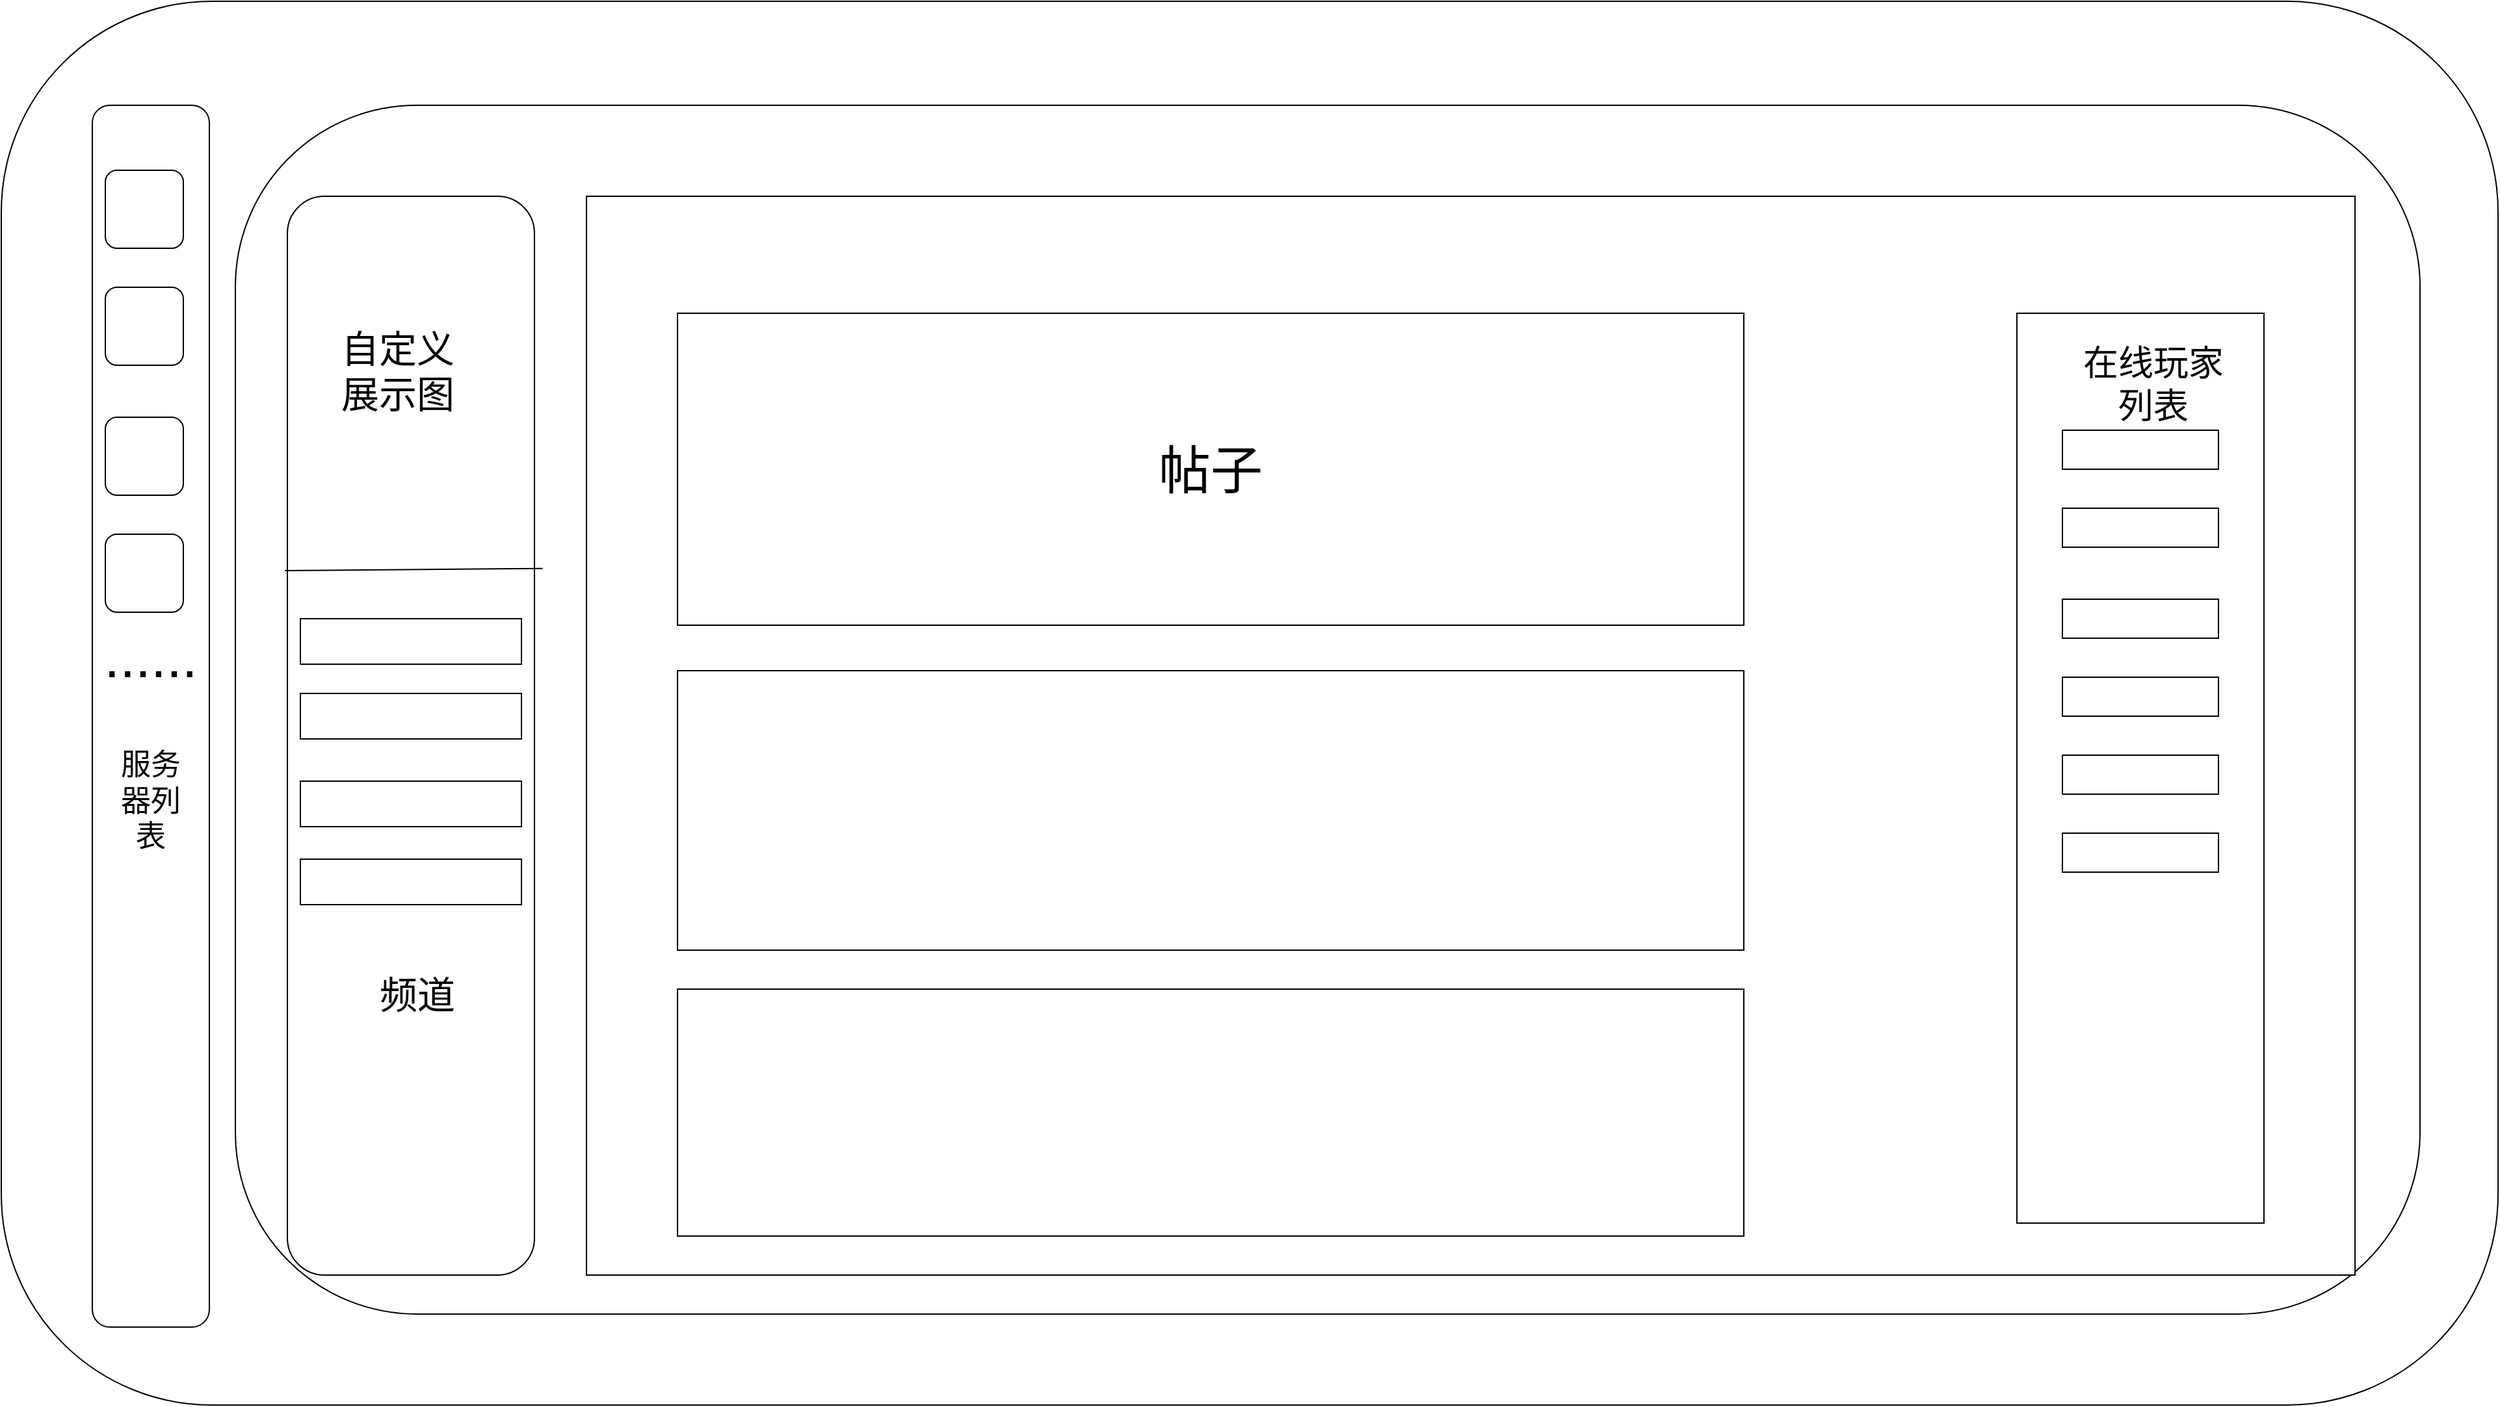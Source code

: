 <mxfile>
    <diagram id="Rycla2uOgZOv4OuO8k2w" name="第 1 页">
        <mxGraphModel dx="1960" dy="1648" grid="1" gridSize="10" guides="1" tooltips="1" connect="1" arrows="1" fold="1" page="1" pageScale="1" pageWidth="827" pageHeight="1169" math="0" shadow="0">
            <root>
                <mxCell id="0"/>
                <mxCell id="1" parent="0"/>
                <mxCell id="2" value="" style="rounded=1;whiteSpace=wrap;html=1;aspect=fixed;" parent="1" vertex="1">
                    <mxGeometry x="240" y="80" width="1920" height="1080" as="geometry"/>
                </mxCell>
                <mxCell id="3" value="" style="rounded=1;whiteSpace=wrap;html=1;" parent="1" vertex="1">
                    <mxGeometry x="310" y="160" width="90" height="940" as="geometry"/>
                </mxCell>
                <mxCell id="4" value="" style="rounded=1;whiteSpace=wrap;html=1;" parent="1" vertex="1">
                    <mxGeometry x="420" y="160" width="1680" height="930" as="geometry"/>
                </mxCell>
                <mxCell id="5" value="" style="rounded=1;whiteSpace=wrap;html=1;" parent="1" vertex="1">
                    <mxGeometry x="320" y="210" width="60" height="60" as="geometry"/>
                </mxCell>
                <mxCell id="6" value="" style="rounded=1;whiteSpace=wrap;html=1;" parent="1" vertex="1">
                    <mxGeometry x="320" y="300" width="60" height="60" as="geometry"/>
                </mxCell>
                <mxCell id="7" value="" style="rounded=1;whiteSpace=wrap;html=1;" parent="1" vertex="1">
                    <mxGeometry x="320" y="400" width="60" height="60" as="geometry"/>
                </mxCell>
                <mxCell id="8" value="" style="rounded=1;whiteSpace=wrap;html=1;" parent="1" vertex="1">
                    <mxGeometry x="320" y="490" width="60" height="60" as="geometry"/>
                </mxCell>
                <mxCell id="9" value="......" style="text;html=1;align=center;verticalAlign=middle;whiteSpace=wrap;rounded=0;fontSize=43;" parent="1" vertex="1">
                    <mxGeometry x="280" y="570" width="150" height="30" as="geometry"/>
                </mxCell>
                <mxCell id="14" value="" style="rounded=1;whiteSpace=wrap;html=1;" parent="1" vertex="1">
                    <mxGeometry x="460" y="230" width="190" height="830" as="geometry"/>
                </mxCell>
                <mxCell id="16" value="" style="endArrow=none;html=1;exitX=-0.01;exitY=0.347;exitDx=0;exitDy=0;exitPerimeter=0;entryX=1.033;entryY=0.345;entryDx=0;entryDy=0;entryPerimeter=0;" parent="1" source="14" target="14" edge="1">
                    <mxGeometry width="50" height="50" relative="1" as="geometry">
                        <mxPoint x="1120" y="460" as="sourcePoint"/>
                        <mxPoint x="1170" y="410" as="targetPoint"/>
                    </mxGeometry>
                </mxCell>
                <mxCell id="17" value="" style="rounded=0;whiteSpace=wrap;html=1;" parent="1" vertex="1">
                    <mxGeometry x="470" y="555" width="170" height="35" as="geometry"/>
                </mxCell>
                <mxCell id="18" value="" style="rounded=0;whiteSpace=wrap;html=1;" parent="1" vertex="1">
                    <mxGeometry x="470" y="612.5" width="170" height="35" as="geometry"/>
                </mxCell>
                <mxCell id="19" value="" style="rounded=0;whiteSpace=wrap;html=1;" parent="1" vertex="1">
                    <mxGeometry x="470" y="680" width="170" height="35" as="geometry"/>
                </mxCell>
                <mxCell id="20" value="" style="rounded=0;whiteSpace=wrap;html=1;" parent="1" vertex="1">
                    <mxGeometry x="470" y="740" width="170" height="35" as="geometry"/>
                </mxCell>
                <mxCell id="21" value="" style="rounded=0;whiteSpace=wrap;html=1;" vertex="1" parent="1">
                    <mxGeometry x="690" y="230" width="1360" height="830" as="geometry"/>
                </mxCell>
                <mxCell id="22" value="&lt;font style=&quot;font-size: 40px;&quot;&gt;帖子&lt;/font&gt;" style="rounded=0;whiteSpace=wrap;html=1;" vertex="1" parent="1">
                    <mxGeometry x="760" y="320" width="820" height="240" as="geometry"/>
                </mxCell>
                <mxCell id="23" value="" style="rounded=0;whiteSpace=wrap;html=1;" vertex="1" parent="1">
                    <mxGeometry x="760" y="595" width="820" height="215" as="geometry"/>
                </mxCell>
                <mxCell id="24" value="" style="rounded=0;whiteSpace=wrap;html=1;" vertex="1" parent="1">
                    <mxGeometry x="760" y="840" width="820" height="190" as="geometry"/>
                </mxCell>
                <mxCell id="25" value="" style="rounded=0;whiteSpace=wrap;html=1;" vertex="1" parent="1">
                    <mxGeometry x="1790" y="320" width="190" height="700" as="geometry"/>
                </mxCell>
                <mxCell id="26" value="" style="rounded=0;whiteSpace=wrap;html=1;" vertex="1" parent="1">
                    <mxGeometry x="1825" y="410" width="120" height="30" as="geometry"/>
                </mxCell>
                <mxCell id="27" value="" style="rounded=0;whiteSpace=wrap;html=1;" vertex="1" parent="1">
                    <mxGeometry x="1825" y="470" width="120" height="30" as="geometry"/>
                </mxCell>
                <mxCell id="28" value="" style="rounded=0;whiteSpace=wrap;html=1;" vertex="1" parent="1">
                    <mxGeometry x="1825" y="540" width="120" height="30" as="geometry"/>
                </mxCell>
                <mxCell id="29" value="" style="rounded=0;whiteSpace=wrap;html=1;" vertex="1" parent="1">
                    <mxGeometry x="1825" y="600" width="120" height="30" as="geometry"/>
                </mxCell>
                <mxCell id="30" value="" style="rounded=0;whiteSpace=wrap;html=1;" vertex="1" parent="1">
                    <mxGeometry x="1825" y="660" width="120" height="30" as="geometry"/>
                </mxCell>
                <mxCell id="31" value="" style="rounded=0;whiteSpace=wrap;html=1;" vertex="1" parent="1">
                    <mxGeometry x="1825" y="720" width="120" height="30" as="geometry"/>
                </mxCell>
                <mxCell id="34" value="&lt;font style=&quot;font-size: 27px;&quot;&gt;在线玩家列表&lt;/font&gt;" style="text;html=1;align=center;verticalAlign=middle;whiteSpace=wrap;rounded=0;" vertex="1" parent="1">
                    <mxGeometry x="1840" y="360" width="110" height="30" as="geometry"/>
                </mxCell>
                <mxCell id="35" value="&lt;font style=&quot;font-size: 29px;&quot;&gt;频道&lt;/font&gt;" style="text;html=1;align=center;verticalAlign=middle;whiteSpace=wrap;rounded=0;" vertex="1" parent="1">
                    <mxGeometry x="530" y="830" width="60" height="30" as="geometry"/>
                </mxCell>
                <mxCell id="36" value="&lt;font style=&quot;font-size: 29px;&quot;&gt;自定义展示图&lt;/font&gt;" style="text;html=1;align=center;verticalAlign=middle;whiteSpace=wrap;rounded=0;" vertex="1" parent="1">
                    <mxGeometry x="490" y="350" width="110" height="30" as="geometry"/>
                </mxCell>
                <mxCell id="37" value="&lt;font style=&quot;font-size: 23px;&quot;&gt;服务器列表&lt;/font&gt;" style="text;html=1;align=center;verticalAlign=middle;whiteSpace=wrap;rounded=0;" vertex="1" parent="1">
                    <mxGeometry x="325" y="680" width="60" height="30" as="geometry"/>
                </mxCell>
            </root>
        </mxGraphModel>
    </diagram>
</mxfile>